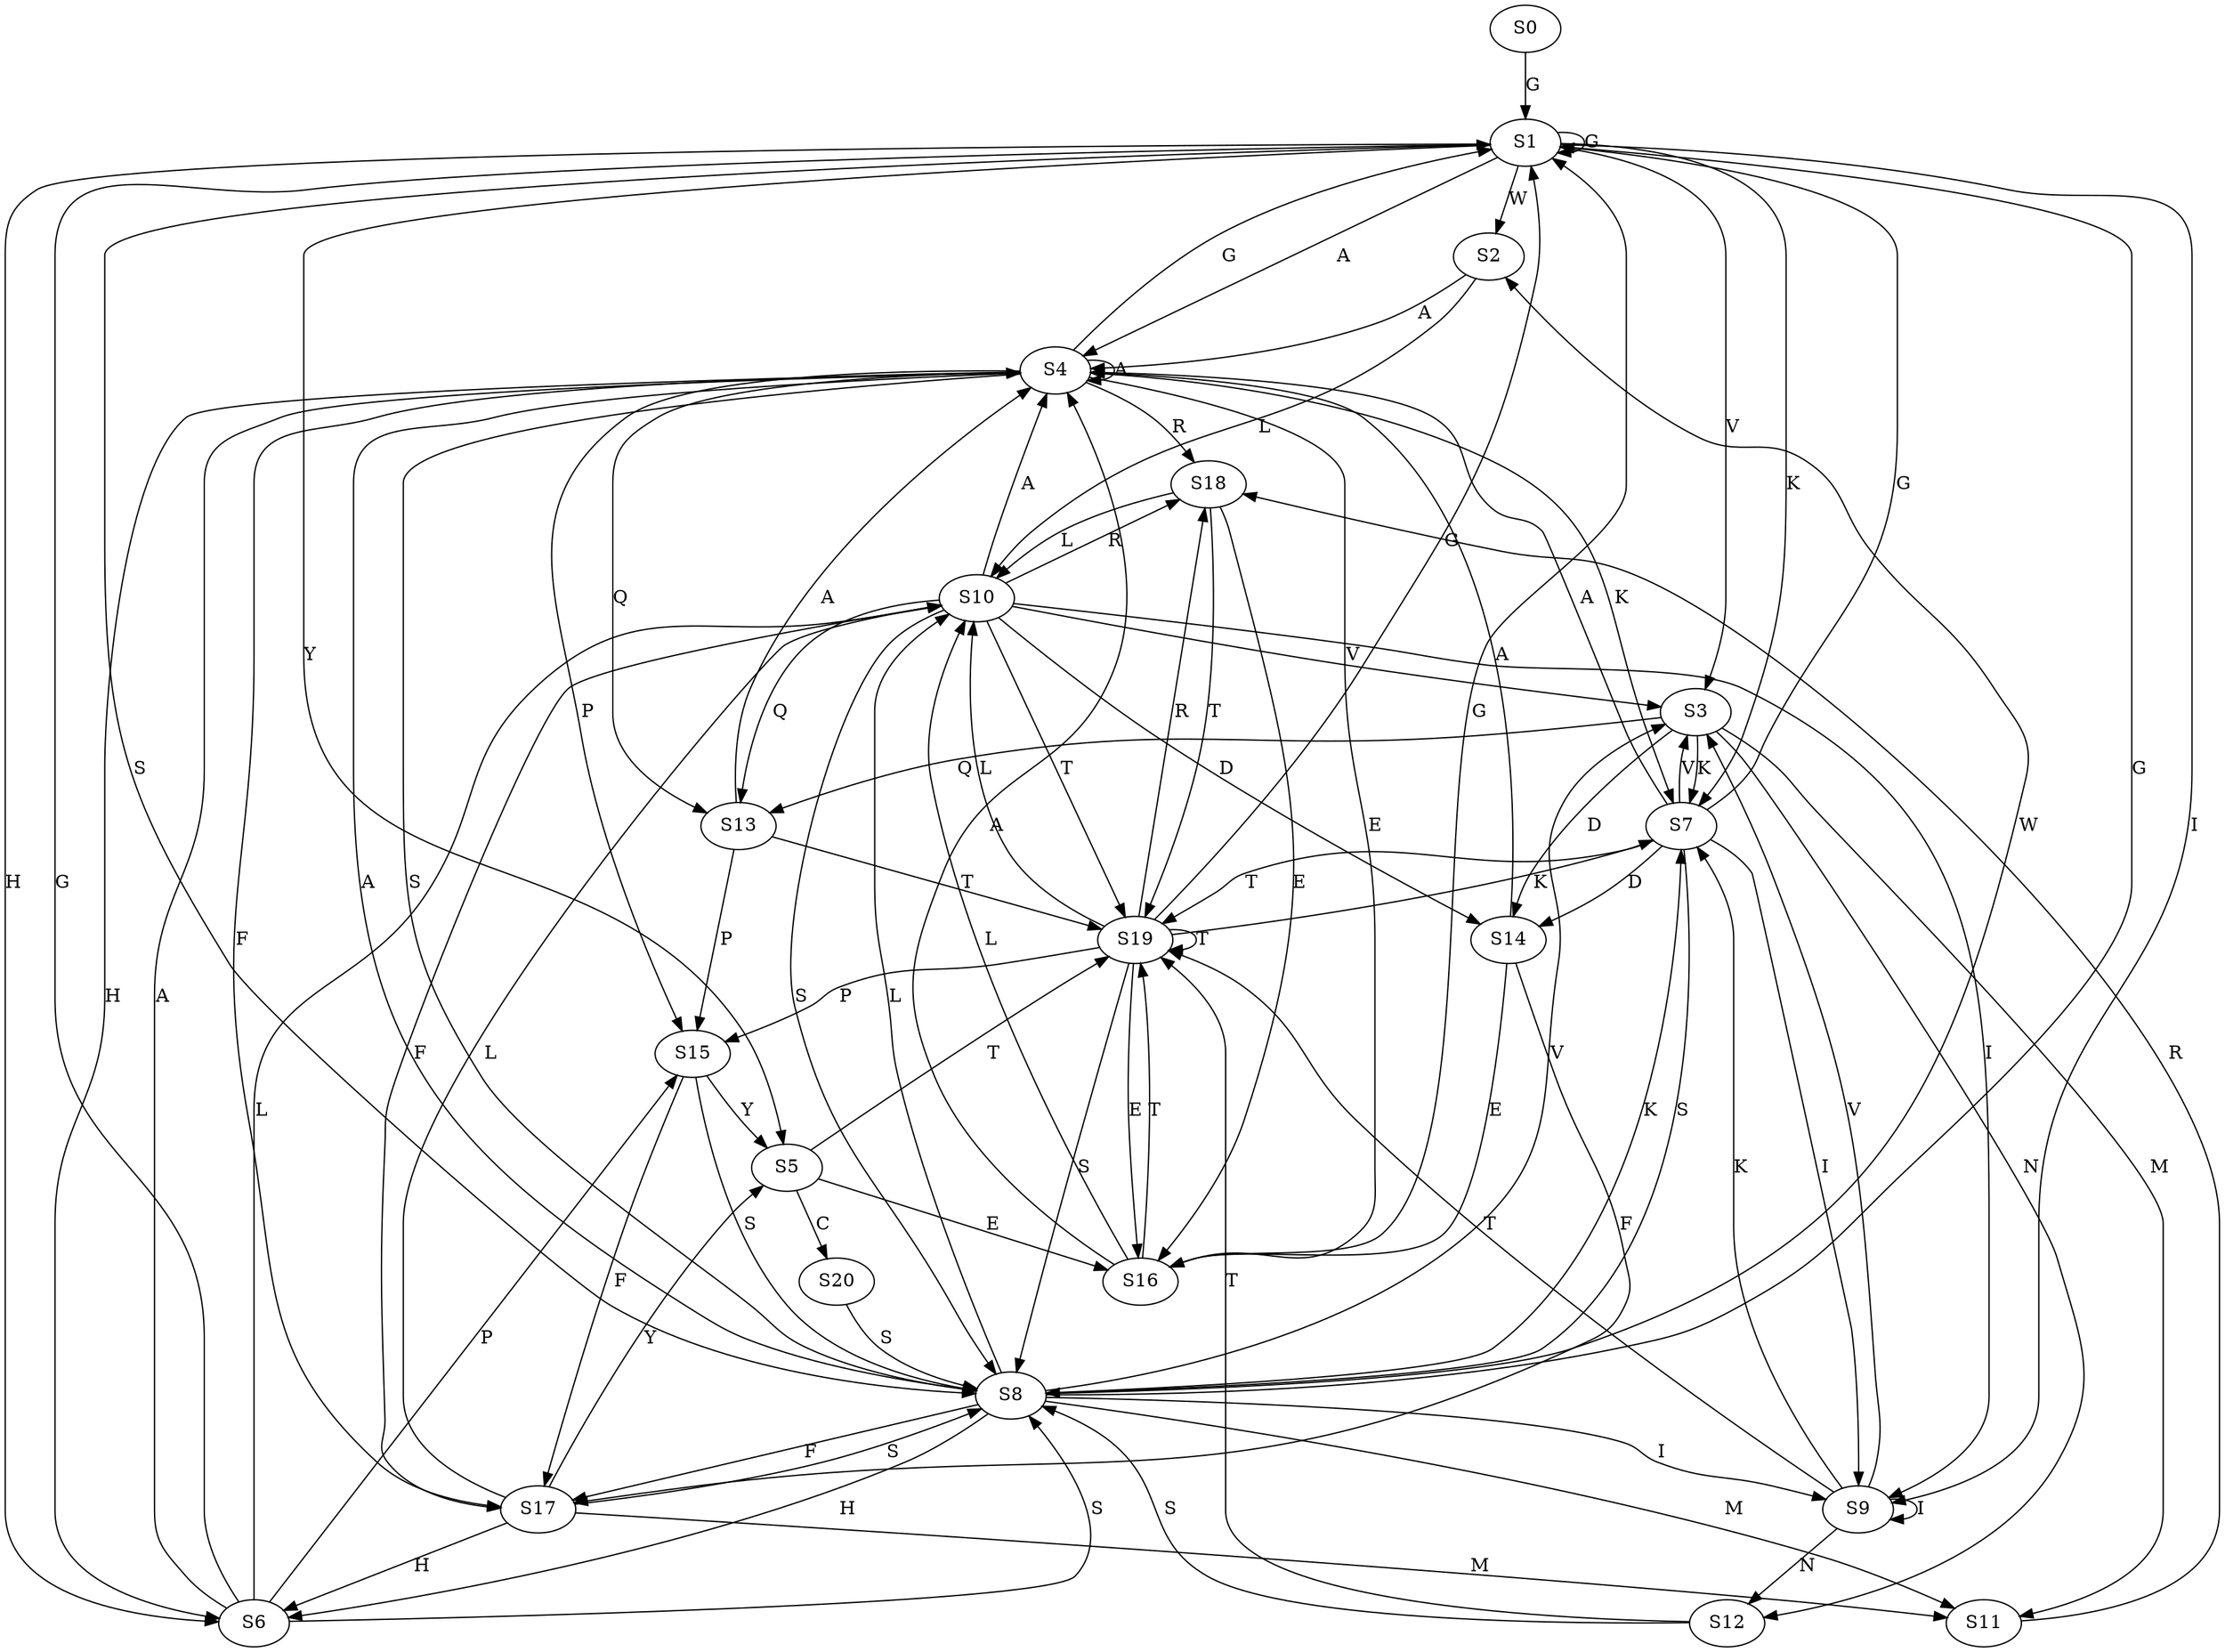 strict digraph  {
	S0 -> S1 [ label = G ];
	S1 -> S2 [ label = W ];
	S1 -> S3 [ label = V ];
	S1 -> S4 [ label = A ];
	S1 -> S5 [ label = Y ];
	S1 -> S6 [ label = H ];
	S1 -> S7 [ label = K ];
	S1 -> S8 [ label = S ];
	S1 -> S9 [ label = I ];
	S1 -> S1 [ label = G ];
	S2 -> S4 [ label = A ];
	S2 -> S10 [ label = L ];
	S3 -> S11 [ label = M ];
	S3 -> S12 [ label = N ];
	S3 -> S7 [ label = K ];
	S3 -> S13 [ label = Q ];
	S3 -> S14 [ label = D ];
	S4 -> S15 [ label = P ];
	S4 -> S7 [ label = K ];
	S4 -> S4 [ label = A ];
	S4 -> S1 [ label = G ];
	S4 -> S6 [ label = H ];
	S4 -> S16 [ label = E ];
	S4 -> S8 [ label = S ];
	S4 -> S17 [ label = F ];
	S4 -> S13 [ label = Q ];
	S4 -> S18 [ label = R ];
	S5 -> S16 [ label = E ];
	S5 -> S19 [ label = T ];
	S5 -> S20 [ label = C ];
	S6 -> S4 [ label = A ];
	S6 -> S15 [ label = P ];
	S6 -> S8 [ label = S ];
	S6 -> S1 [ label = G ];
	S6 -> S10 [ label = L ];
	S7 -> S14 [ label = D ];
	S7 -> S3 [ label = V ];
	S7 -> S1 [ label = G ];
	S7 -> S19 [ label = T ];
	S7 -> S9 [ label = I ];
	S7 -> S8 [ label = S ];
	S7 -> S4 [ label = A ];
	S8 -> S10 [ label = L ];
	S8 -> S1 [ label = G ];
	S8 -> S7 [ label = K ];
	S8 -> S4 [ label = A ];
	S8 -> S3 [ label = V ];
	S8 -> S11 [ label = M ];
	S8 -> S2 [ label = W ];
	S8 -> S9 [ label = I ];
	S8 -> S17 [ label = F ];
	S8 -> S6 [ label = H ];
	S9 -> S12 [ label = N ];
	S9 -> S7 [ label = K ];
	S9 -> S19 [ label = T ];
	S9 -> S9 [ label = I ];
	S9 -> S3 [ label = V ];
	S10 -> S3 [ label = V ];
	S10 -> S4 [ label = A ];
	S10 -> S17 [ label = F ];
	S10 -> S14 [ label = D ];
	S10 -> S8 [ label = S ];
	S10 -> S9 [ label = I ];
	S10 -> S19 [ label = T ];
	S10 -> S18 [ label = R ];
	S10 -> S13 [ label = Q ];
	S11 -> S18 [ label = R ];
	S12 -> S19 [ label = T ];
	S12 -> S8 [ label = S ];
	S13 -> S4 [ label = A ];
	S13 -> S19 [ label = T ];
	S13 -> S15 [ label = P ];
	S14 -> S4 [ label = A ];
	S14 -> S17 [ label = F ];
	S14 -> S16 [ label = E ];
	S15 -> S8 [ label = S ];
	S15 -> S17 [ label = F ];
	S15 -> S5 [ label = Y ];
	S16 -> S1 [ label = G ];
	S16 -> S4 [ label = A ];
	S16 -> S10 [ label = L ];
	S16 -> S19 [ label = T ];
	S17 -> S11 [ label = M ];
	S17 -> S8 [ label = S ];
	S17 -> S5 [ label = Y ];
	S17 -> S6 [ label = H ];
	S17 -> S10 [ label = L ];
	S18 -> S16 [ label = E ];
	S18 -> S19 [ label = T ];
	S18 -> S10 [ label = L ];
	S19 -> S7 [ label = K ];
	S19 -> S15 [ label = P ];
	S19 -> S19 [ label = T ];
	S19 -> S10 [ label = L ];
	S19 -> S18 [ label = R ];
	S19 -> S8 [ label = S ];
	S19 -> S1 [ label = G ];
	S19 -> S16 [ label = E ];
	S20 -> S8 [ label = S ];
}
